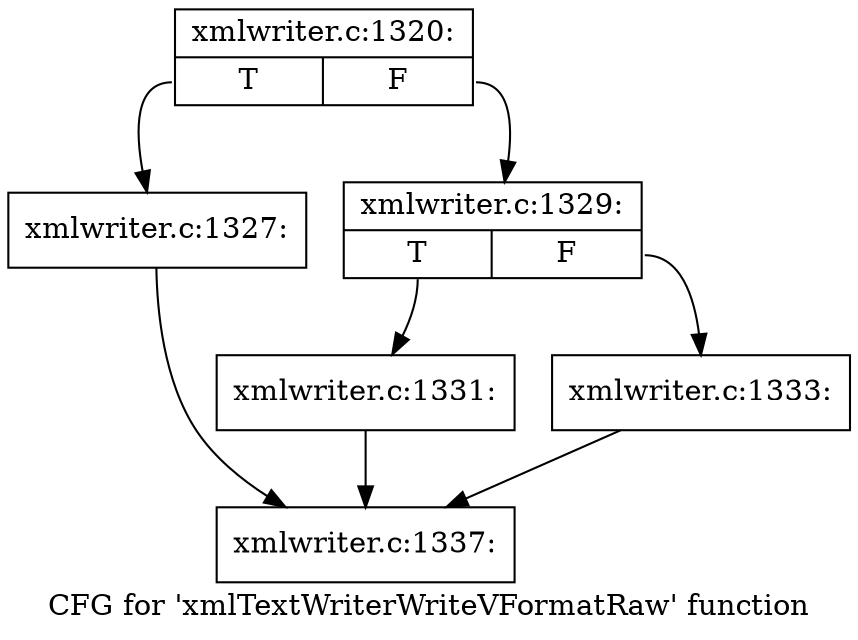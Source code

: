 digraph "CFG for 'xmlTextWriterWriteVFormatRaw' function" {
	label="CFG for 'xmlTextWriterWriteVFormatRaw' function";

	Node0x55d09c5a9aa0 [shape=record,label="{xmlwriter.c:1320:|{<s0>T|<s1>F}}"];
	Node0x55d09c5a9aa0:s0 -> Node0x55d09c5b8300;
	Node0x55d09c5a9aa0:s1 -> Node0x55d09c5b8350;
	Node0x55d09c5b8300 [shape=record,label="{xmlwriter.c:1327:}"];
	Node0x55d09c5b8300 -> Node0x55d09c5b5cc0;
	Node0x55d09c5b8350 [shape=record,label="{xmlwriter.c:1329:|{<s0>T|<s1>F}}"];
	Node0x55d09c5b8350:s0 -> Node0x55d09c5b8a10;
	Node0x55d09c5b8350:s1 -> Node0x55d09c5b8a60;
	Node0x55d09c5b8a10 [shape=record,label="{xmlwriter.c:1331:}"];
	Node0x55d09c5b8a10 -> Node0x55d09c5b5cc0;
	Node0x55d09c5b8a60 [shape=record,label="{xmlwriter.c:1333:}"];
	Node0x55d09c5b8a60 -> Node0x55d09c5b5cc0;
	Node0x55d09c5b5cc0 [shape=record,label="{xmlwriter.c:1337:}"];
}
